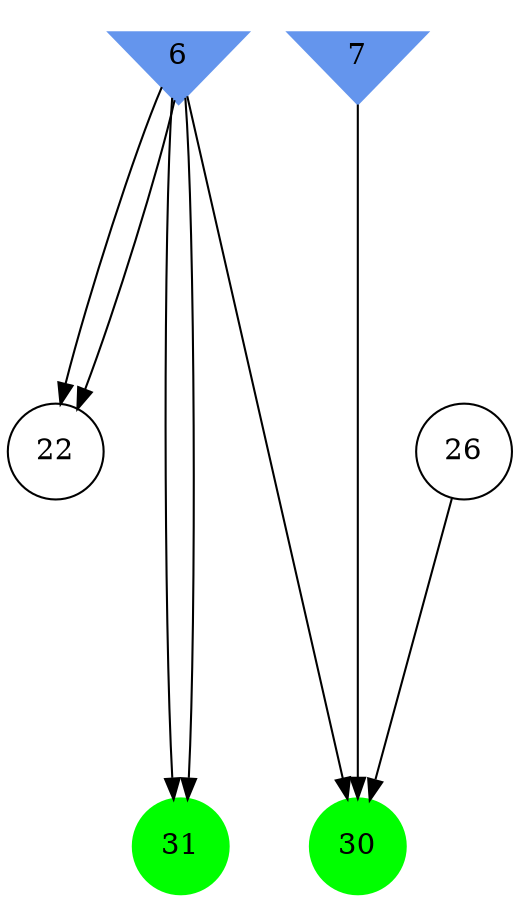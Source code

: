 digraph brain {
	ranksep=2.0;
	6 [shape=invtriangle,style=filled,color=cornflowerblue];
	7 [shape=invtriangle,style=filled,color=cornflowerblue];
	22 [shape=circle,color=black];
	26 [shape=circle,color=black];
	30 [shape=circle,style=filled,color=green];
	31 [shape=circle,style=filled,color=green];
	6	->	22;
	6	->	31;
	6	->	22;
	6	->	31;
	26	->	30;
	6	->	30;
	7	->	30;
	{ rank=same; 6; 7; }
	{ rank=same; 22; 26; }
	{ rank=same; 30; 31; }
}
